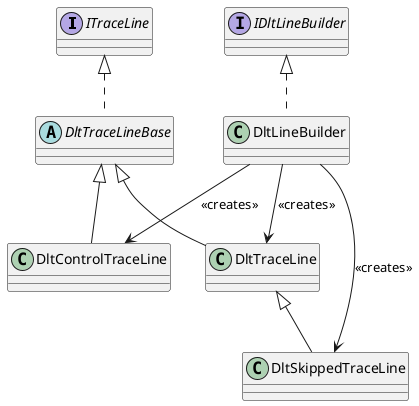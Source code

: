 @startuml DLT.TraceLine
interface ITraceLine
abstract class DltTraceLineBase
class DltTraceLine
class DltControlTraceLine

ITraceLine <|.. DltTraceLineBase
DltTraceLineBase <|-- DltTraceLine
DltTraceLineBase <|-- DltControlTraceLine

interface IDltLineBuilder
class DltLineBuilder

class DltSkippedTraceLine
DltTraceLine <|-- DltSkippedTraceLine

IDltLineBuilder <|.. DltLineBuilder
DltLineBuilder --> DltTraceLine : <<creates>>
DltLineBuilder --> DltControlTraceLine : <<creates>>
DltLineBuilder --> DltSkippedTraceLine : <<creates>>
@enduml
